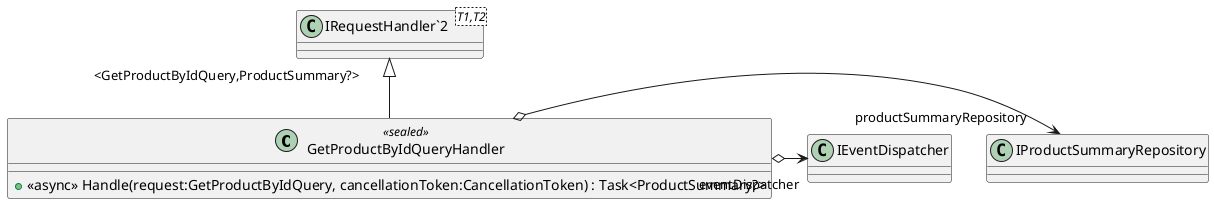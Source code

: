 @startuml
class GetProductByIdQueryHandler <<sealed>> {
    + <<async>> Handle(request:GetProductByIdQuery, cancellationToken:CancellationToken) : Task<ProductSummary?>
}
class "IRequestHandler`2"<T1,T2> {
}
"IRequestHandler`2" "<GetProductByIdQuery,ProductSummary?>" <|-- GetProductByIdQueryHandler
GetProductByIdQueryHandler o-> "productSummaryRepository" IProductSummaryRepository
GetProductByIdQueryHandler o-> "eventDispatcher" IEventDispatcher
@enduml
